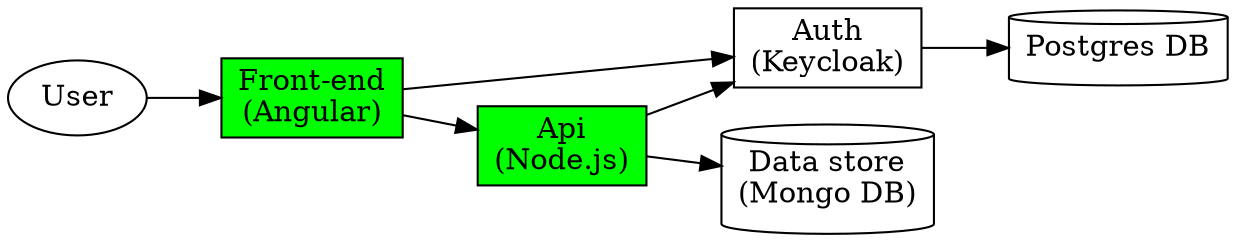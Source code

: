 digraph technical_context_diagram {
    rankdir=LR;  //Rank Direction Left to Right
    user [label="User"]
    angular [label="Front-end\n(Angular)", style=filled, fillcolor=green, shape=rectangle]
    api [label="Api\n(Node.js)", shape=rectangle, style=filled, fillcolor=green]
    keycloak [label="Auth\n(Keycloak)",  shape=rectangle]
    postgres [label="Postgres DB", shape="cylinder"]
    mongo [label="Data store\n(Mongo DB)", shape="cylinder"]

    user -> angular;
    angular -> api;
    api -> mongo;
    angular -> keycloak;
    api -> keycloak;
    keycloak -> postgres;
}
